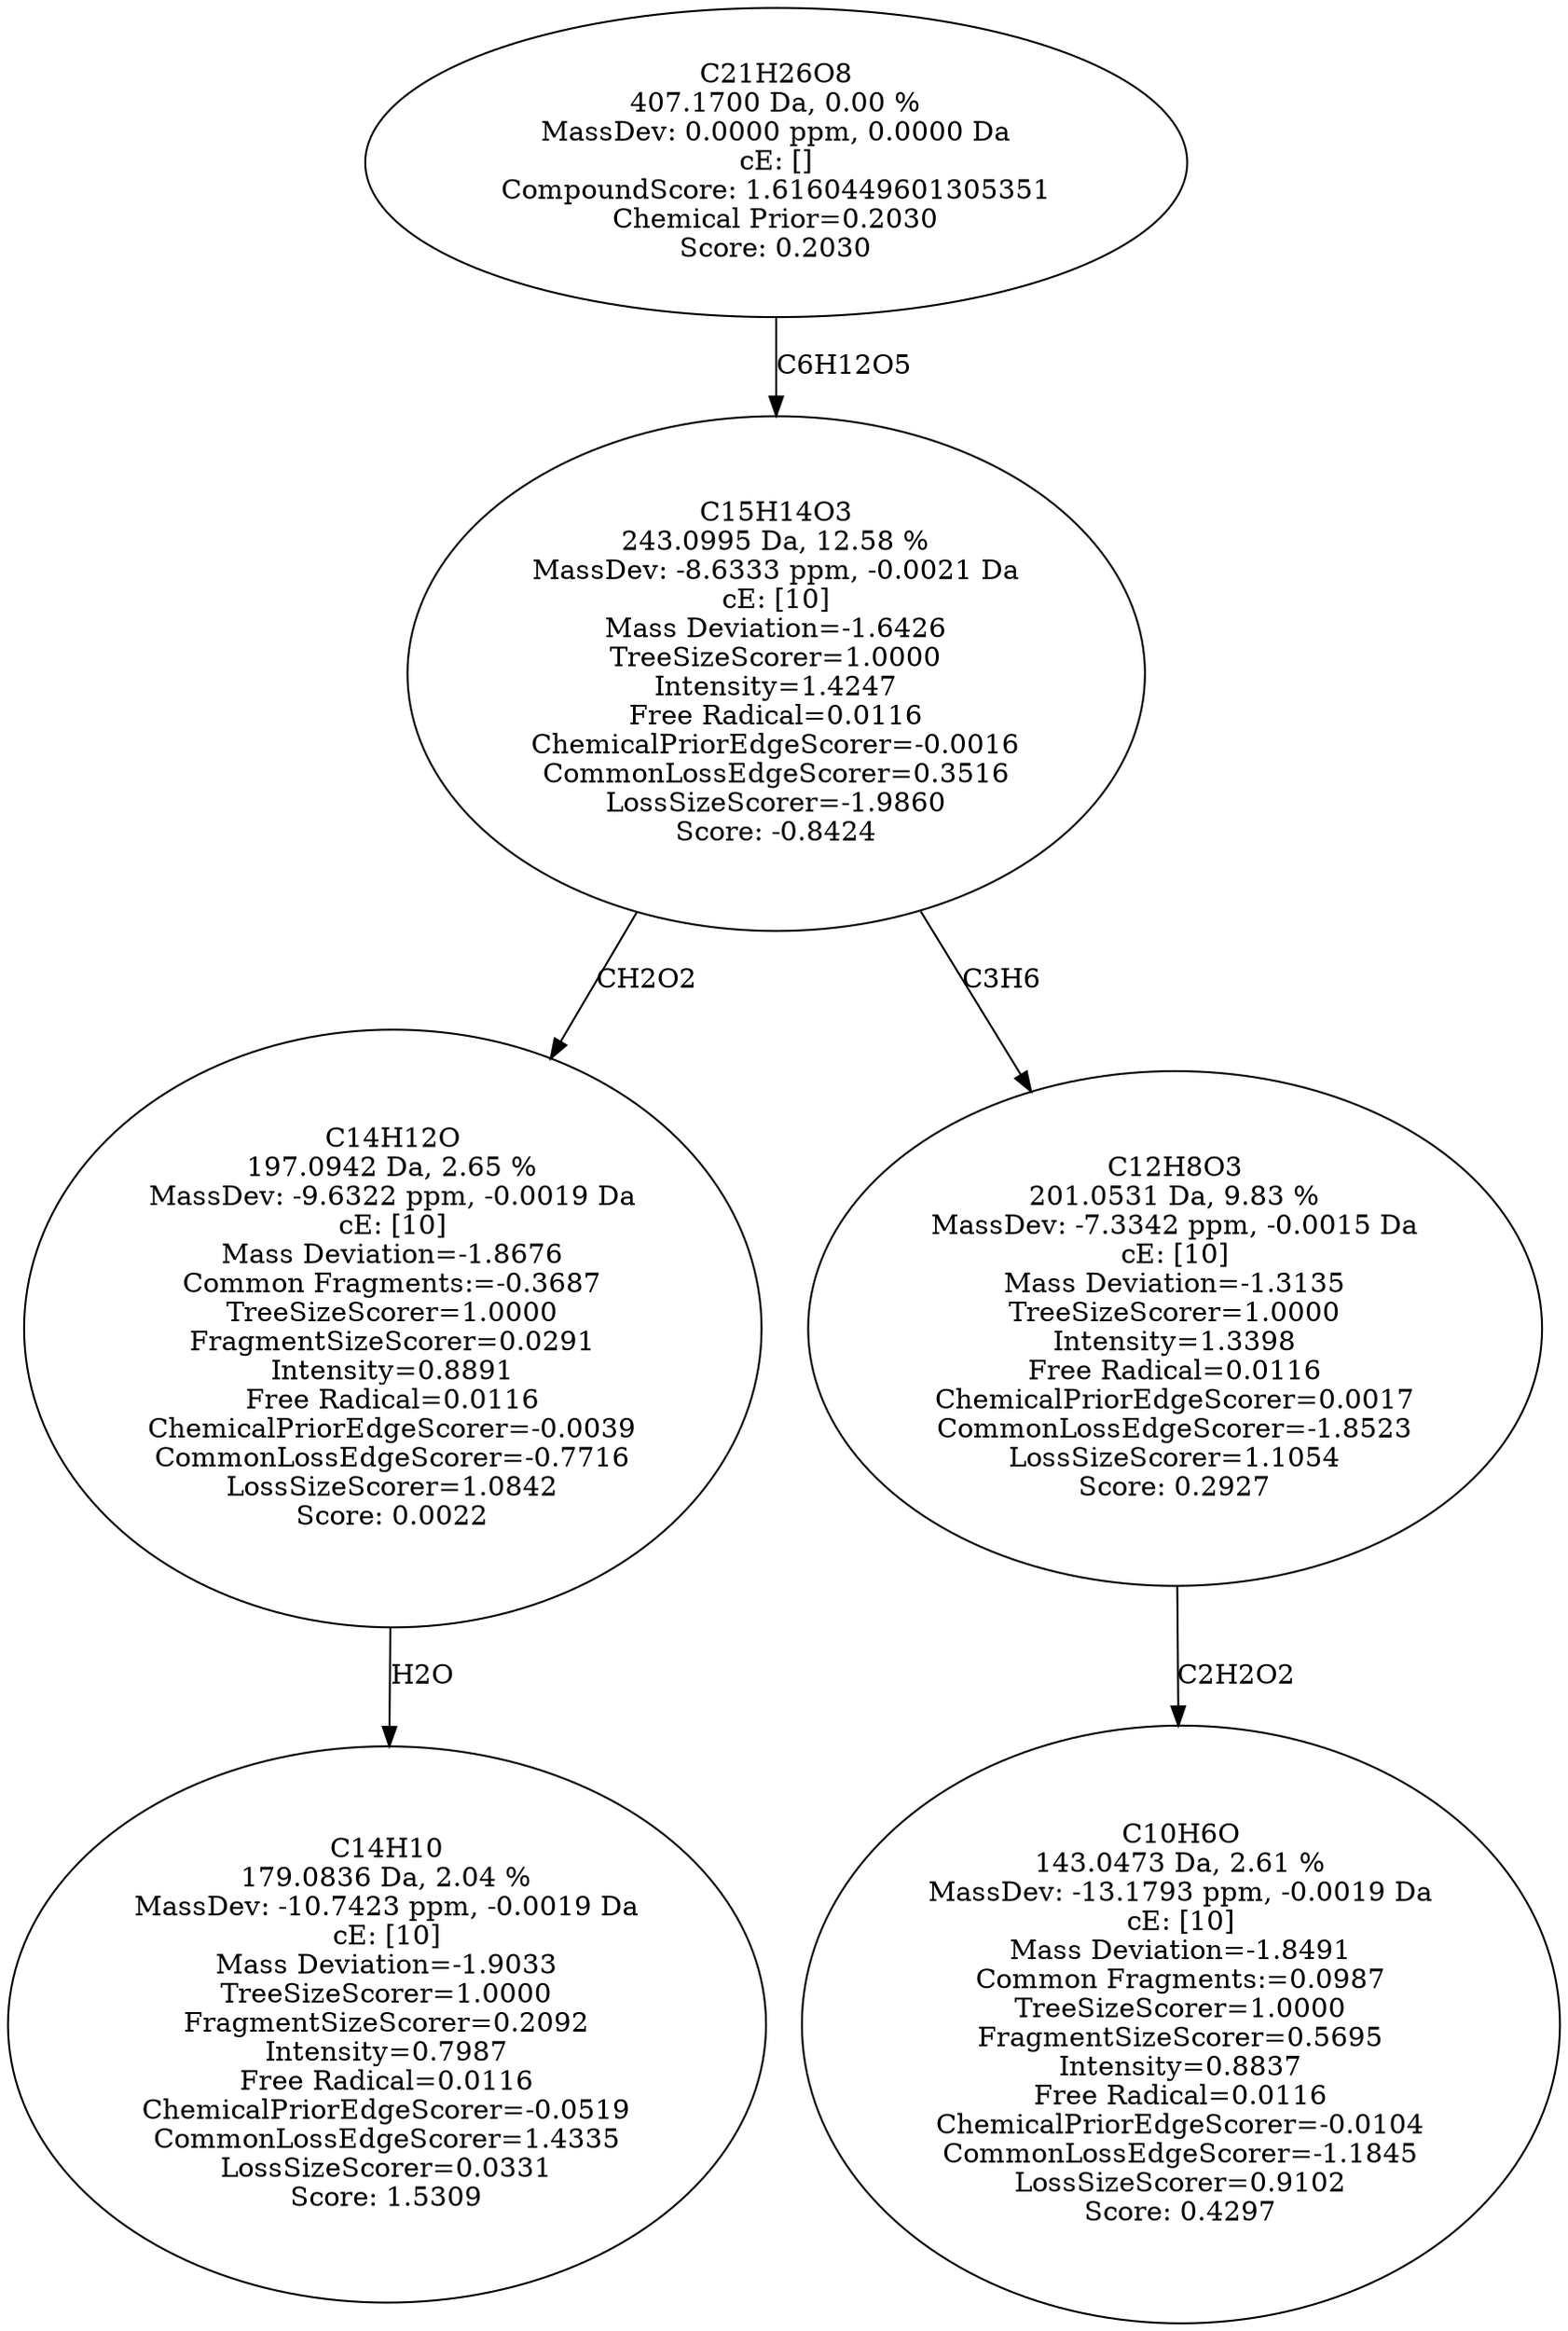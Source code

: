 strict digraph {
v1 [label="C14H10\n179.0836 Da, 2.04 %\nMassDev: -10.7423 ppm, -0.0019 Da\ncE: [10]\nMass Deviation=-1.9033\nTreeSizeScorer=1.0000\nFragmentSizeScorer=0.2092\nIntensity=0.7987\nFree Radical=0.0116\nChemicalPriorEdgeScorer=-0.0519\nCommonLossEdgeScorer=1.4335\nLossSizeScorer=0.0331\nScore: 1.5309"];
v2 [label="C14H12O\n197.0942 Da, 2.65 %\nMassDev: -9.6322 ppm, -0.0019 Da\ncE: [10]\nMass Deviation=-1.8676\nCommon Fragments:=-0.3687\nTreeSizeScorer=1.0000\nFragmentSizeScorer=0.0291\nIntensity=0.8891\nFree Radical=0.0116\nChemicalPriorEdgeScorer=-0.0039\nCommonLossEdgeScorer=-0.7716\nLossSizeScorer=1.0842\nScore: 0.0022"];
v3 [label="C10H6O\n143.0473 Da, 2.61 %\nMassDev: -13.1793 ppm, -0.0019 Da\ncE: [10]\nMass Deviation=-1.8491\nCommon Fragments:=0.0987\nTreeSizeScorer=1.0000\nFragmentSizeScorer=0.5695\nIntensity=0.8837\nFree Radical=0.0116\nChemicalPriorEdgeScorer=-0.0104\nCommonLossEdgeScorer=-1.1845\nLossSizeScorer=0.9102\nScore: 0.4297"];
v4 [label="C12H8O3\n201.0531 Da, 9.83 %\nMassDev: -7.3342 ppm, -0.0015 Da\ncE: [10]\nMass Deviation=-1.3135\nTreeSizeScorer=1.0000\nIntensity=1.3398\nFree Radical=0.0116\nChemicalPriorEdgeScorer=0.0017\nCommonLossEdgeScorer=-1.8523\nLossSizeScorer=1.1054\nScore: 0.2927"];
v5 [label="C15H14O3\n243.0995 Da, 12.58 %\nMassDev: -8.6333 ppm, -0.0021 Da\ncE: [10]\nMass Deviation=-1.6426\nTreeSizeScorer=1.0000\nIntensity=1.4247\nFree Radical=0.0116\nChemicalPriorEdgeScorer=-0.0016\nCommonLossEdgeScorer=0.3516\nLossSizeScorer=-1.9860\nScore: -0.8424"];
v6 [label="C21H26O8\n407.1700 Da, 0.00 %\nMassDev: 0.0000 ppm, 0.0000 Da\ncE: []\nCompoundScore: 1.6160449601305351\nChemical Prior=0.2030\nScore: 0.2030"];
v2 -> v1 [label="H2O"];
v5 -> v2 [label="CH2O2"];
v4 -> v3 [label="C2H2O2"];
v5 -> v4 [label="C3H6"];
v6 -> v5 [label="C6H12O5"];
}